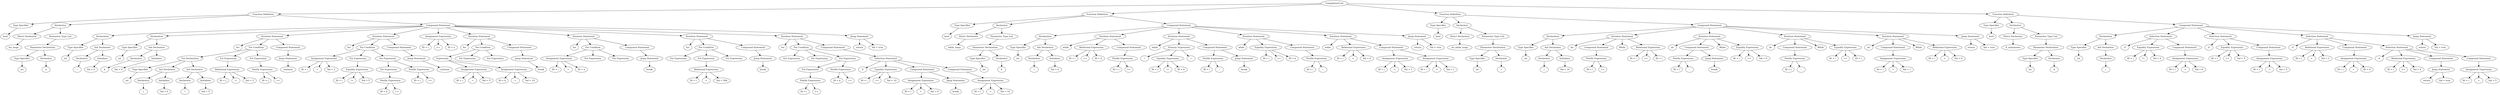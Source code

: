 digraph G {
		Q0[label="CompilationUnit"];
		Q0 -> Q1
		Q1[label="Function Definition"];
		Q1 -> Q2
		Q2[label="Type Specifier"];
		Q2 -> Q3
		Q3[label="bool"];
		Q1 -> Q4
		Q4[label="Declarator"];
		Q4 -> Q5
		Q5[label="Direct Declarator"];
		Q5 -> Q6
		Q6[label="for_loops"];
		Q4 -> Q7
		Q7[label="Parameter Type List"];
		Q7 -> Q8
		Q8[label="Parameter Declaration"];
		Q8 -> Q9
		Q9[label="Type Specifier"];
		Q9 -> Q10
		Q10[label="int"];
		Q8 -> Q11
		Q11[label="Declarator"];
		Q11 -> Q12
		Q12[label="a"];
		Q1 -> Q13
		Q13[label="Compound Statement"];
		Q13 -> Q14
		Q14[label="Declaration"];
		Q14 -> Q15
		Q15[label="Type Specifier"];
		Q15 -> Q16
		Q16[label="int"];
		Q14 -> Q17
		Q17[label="Init Declarator"];
		Q17 -> Q18
		Q18[label="Declarator"];
		Q18 -> Q19
		Q19[label="i"];
		Q17 -> Q20
		Q20[label="Initializer"];
		Q20 -> Q21
		Q21[label="Val = 0"];
		Q13 -> Q22
		Q22[label="Declaration"];
		Q22 -> Q23
		Q23[label="Type Specifier"];
		Q23 -> Q24
		Q24[label="int"];
		Q22 -> Q25
		Q25[label="Init Declarator"];
		Q25 -> Q26
		Q26[label="Declarator"];
		Q26 -> Q27
		Q27[label="k"];
		Q25 -> Q28
		Q28[label="Initializer"];
		Q28 -> Q29
		Q29[label="Val = 0"];
		Q13 -> Q30
		Q30[label="Iteration Statement"];
		Q30 -> Q31
		Q31[label="for"];
		Q30 -> Q32
		Q32[label="For Condition"];
		Q32 -> Q33
		Q33[label="For Declaration"];
		Q33 -> Q34
		Q34[label="Type Specifier"];
		Q34 -> Q35
		Q35[label="int"];
		Q33 -> Q36
		Q36[label="Init Declarator"];
		Q36 -> Q37
		Q37[label="Declarator"];
		Q37 -> Q38
		Q38[label="j"];
		Q36 -> Q39
		Q39[label="Initializer"];
		Q39 -> Q40
		Q40[label="Val = 0"];
		Q33 -> Q41
		Q41[label="Init Declarator"];
		Q41 -> Q42
		Q42[label="Declarator"];
		Q42 -> Q43
		Q43[label="l"];
		Q41 -> Q44
		Q44[label="Initializer"];
		Q44 -> Q45
		Q45[label="Val = 5"];
		Q32 -> Q46
		Q46[label="For Expression"];
		Q46 -> Q47
		Q47[label="Relational Expression"];
		Q47 -> Q48
		Q48[label="ID = j"];
		Q47 -> Q49
		Q49[label="<"];
		Q47 -> Q50
		Q50[label="Val = 3"];
		Q32 -> Q51
		Q51[label="For Expression"];
		Q51 -> Q52
		Q52[label="Postfix Expression"];
		Q52 -> Q53
		Q53[label="ID = j"];
		Q52 -> Q54
		Q54[label="++"];
		Q30 -> Q55
		Q55[label="Compound Statement"];
		Q55 -> Q56
		Q56[label="Jump Statement"];
		Q56 -> Q57
		Q57[label="continue"];
		Q13 -> Q58
		Q58[label="Iteration Statement"];
		Q58 -> Q59
		Q59[label="for"];
		Q58 -> Q60
		Q60[label="For Condition"];
		Q60 -> Q61
		Q61[label="Assignment Expression"];
		Q61 -> Q62
		Q62[label="ID = i"];
		Q61 -> Q63
		Q63[label="="];
		Q61 -> Q64
		Q64[label="Val = 2"];
		Q60 -> Q65
		Q65[label="For Expression"];
		Q65 -> Q66
		Q66[label="Equality Expression"];
		Q66 -> Q67
		Q67[label="ID = i"];
		Q66 -> Q68
		Q68[label="!="];
		Q66 -> Q69
		Q69[label="Val = 5"];
		Q60 -> Q70
		Q70[label="For Expression"];
		Q70 -> Q71
		Q71[label="For Expression"];
		Q71 -> Q72
		Q72[label="Postfix Expression"];
		Q72 -> Q73
		Q73[label="ID = k"];
		Q72 -> Q74
		Q74[label="++"];
		Q70 -> Q75
		Q75[label="Postfix Expression"];
		Q75 -> Q76
		Q76[label="ID = i"];
		Q75 -> Q77
		Q77[label="++"];
		Q58 -> Q78
		Q78[label="Compound Statement"];
		Q78 -> Q79
		Q79[label="Jump Statement"];
		Q79 -> Q80
		Q80[label="continue"];
		Q13 -> Q81
		Q81[label="Assignment Expression"];
		Q81 -> Q82
		Q82[label="ID = i"];
		Q81 -> Q83
		Q83[label="+="];
		Q81 -> Q84
		Q84[label="ID = a"];
		Q13 -> Q85
		Q85[label="Iteration Statement"];
		Q85 -> Q86
		Q86[label="for"];
		Q85 -> Q87
		Q87[label="For Condition"];
		Q87 -> Q88
		Q88[label="Expression"];
		Q88 -> Q89
		Q89[label="Assignment Expression"];
		Q89 -> Q90
		Q90[label="ID = i"];
		Q89 -> Q91
		Q91[label="="];
		Q89 -> Q92
		Q92[label="Val = 5"];
		Q88 -> Q93
		Q93[label="Assignment Expression"];
		Q93 -> Q94
		Q94[label="ID = k"];
		Q93 -> Q95
		Q95[label="="];
		Q93 -> Q96
		Q96[label="Val = 10"];
		Q87 -> Q97
		Q97[label="For Expression"];
		Q87 -> Q98
		Q98[label="For Expression"];
		Q85 -> Q99
		Q99[label="Compound Statement"];
		Q99 -> Q100
		Q100[label="Jump Statement"];
		Q100 -> Q101
		Q101[label="break"];
		Q13 -> Q102
		Q102[label="Iteration Statement"];
		Q102 -> Q103
		Q103[label="for"];
		Q102 -> Q104
		Q104[label="For Condition"];
		Q104 -> Q105
		Q105[label="Assignment Expression"];
		Q105 -> Q106
		Q106[label="ID = i"];
		Q105 -> Q107
		Q107[label="="];
		Q105 -> Q108
		Q108[label="ID = a"];
		Q104 -> Q109
		Q109[label="For Expression"];
		Q104 -> Q110
		Q110[label="For Expression"];
		Q102 -> Q111
		Q111[label="Compound Statement"];
		Q111 -> Q112
		Q112[label="Jump Statement"];
		Q112 -> Q113
		Q113[label="break"];
		Q13 -> Q114
		Q114[label="Iteration Statement"];
		Q114 -> Q115
		Q115[label="for"];
		Q114 -> Q116
		Q116[label="For Condition"];
		Q116 -> Q117
		Q117[label="For Expression"];
		Q116 -> Q118
		Q118[label="For Expression"];
		Q118 -> Q119
		Q119[label="Relational Expression"];
		Q119 -> Q120
		Q120[label="ID = i"];
		Q119 -> Q121
		Q121[label="<"];
		Q119 -> Q122
		Q122[label="Val = 500"];
		Q116 -> Q123
		Q123[label="For Expression"];
		Q114 -> Q124
		Q124[label="Compound Statement"];
		Q124 -> Q125
		Q125[label="Jump Statement"];
		Q125 -> Q126
		Q126[label="break"];
		Q13 -> Q127
		Q127[label="Iteration Statement"];
		Q127 -> Q128
		Q128[label="for"];
		Q127 -> Q129
		Q129[label="For Condition"];
		Q129 -> Q130
		Q130[label="For Expression"];
		Q129 -> Q131
		Q131[label="For Expression"];
		Q129 -> Q132
		Q132[label="For Expression"];
		Q132 -> Q133
		Q133[label="For Expression"];
		Q133 -> Q134
		Q134[label="Postfix Expression"];
		Q134 -> Q135
		Q135[label="ID = i"];
		Q134 -> Q136
		Q136[label="++"];
		Q132 -> Q137
		Q137[label="Postfix Expression"];
		Q137 -> Q138
		Q138[label="ID = k"];
		Q137 -> Q139
		Q139[label="++"];
		Q127 -> Q140
		Q140[label="Compound Statement"];
		Q140 -> Q141
		Q141[label="Selection Statement"];
		Q141 -> Q142
		Q142[label="if"];
		Q141 -> Q143
		Q143[label="Equality Expression"];
		Q143 -> Q144
		Q144[label="ID = i"];
		Q143 -> Q145
		Q145[label="=="];
		Q143 -> Q146
		Q146[label="Val = 10"];
		Q141 -> Q147
		Q147[label="Compound Statement"];
		Q147 -> Q148
		Q148[label="Assignment Expression"];
		Q148 -> Q149
		Q149[label="ID = i"];
		Q148 -> Q150
		Q150[label="="];
		Q148 -> Q151
		Q151[label="Val = 9"];
		Q147 -> Q152
		Q152[label="Jump Statement"];
		Q152 -> Q153
		Q153[label="break"];
		Q141 -> Q154
		Q154[label="Compound Statement"];
		Q154 -> Q155
		Q155[label="Assignment Expression"];
		Q155 -> Q156
		Q156[label="ID = i"];
		Q155 -> Q157
		Q157[label="="];
		Q155 -> Q158
		Q158[label="Val = 10"];
		Q13 -> Q159
		Q159[label="Jump Statement"];
		Q159 -> Q160
		Q160[label="return"];
		Q159 -> Q161
		Q161[label="Val = true"];
		Q0 -> Q162
		Q162[label="Function Definition"];
		Q162 -> Q163
		Q163[label="Type Specifier"];
		Q163 -> Q164
		Q164[label="bool"];
		Q162 -> Q165
		Q165[label="Declarator"];
		Q165 -> Q166
		Q166[label="Direct Declarator"];
		Q166 -> Q167
		Q167[label="while_loops"];
		Q165 -> Q168
		Q168[label="Parameter Type List"];
		Q168 -> Q169
		Q169[label="Parameter Declaration"];
		Q169 -> Q170
		Q170[label="Type Specifier"];
		Q170 -> Q171
		Q171[label="int"];
		Q169 -> Q172
		Q172[label="Declarator"];
		Q172 -> Q173
		Q173[label="b"];
		Q162 -> Q174
		Q174[label="Compound Statement"];
		Q174 -> Q175
		Q175[label="Declaration"];
		Q175 -> Q176
		Q176[label="Type Specifier"];
		Q176 -> Q177
		Q177[label="int"];
		Q175 -> Q178
		Q178[label="Init Declarator"];
		Q178 -> Q179
		Q179[label="Declarator"];
		Q179 -> Q180
		Q180[label="i"];
		Q178 -> Q181
		Q181[label="Initializer"];
		Q181 -> Q182
		Q182[label="Val = 0"];
		Q174 -> Q183
		Q183[label="Iteration Statement"];
		Q183 -> Q184
		Q184[label="while"];
		Q183 -> Q185
		Q185[label="Relational Expression"];
		Q185 -> Q186
		Q186[label="ID = i"];
		Q185 -> Q187
		Q187[label="<="];
		Q185 -> Q188
		Q188[label="ID = b"];
		Q183 -> Q189
		Q189[label="Compound Statement"];
		Q189 -> Q190
		Q190[label="Postfix Expression"];
		Q190 -> Q191
		Q191[label="ID = i"];
		Q190 -> Q192
		Q192[label="++"];
		Q174 -> Q193
		Q193[label="Iteration Statement"];
		Q193 -> Q194
		Q194[label="while"];
		Q193 -> Q195
		Q195[label="Primary Expression"];
		Q195 -> Q196
		Q196[label="("];
		Q195 -> Q197
		Q197[label="Equality Expression"];
		Q197 -> Q198
		Q198[label="ID = i"];
		Q197 -> Q199
		Q199[label="!="];
		Q197 -> Q200
		Q200[label="ID = b"];
		Q195 -> Q201
		Q201[label=")"];
		Q193 -> Q202
		Q202[label="Compound Statement"];
		Q202 -> Q203
		Q203[label="Postfix Expression"];
		Q203 -> Q204
		Q204[label="ID = i"];
		Q203 -> Q205
		Q205[label="--"];
		Q202 -> Q206
		Q206[label="Jump Statement"];
		Q206 -> Q207
		Q207[label="break"];
		Q174 -> Q208
		Q208[label="Iteration Statement"];
		Q208 -> Q209
		Q209[label="while"];
		Q208 -> Q210
		Q210[label="Equality Expression"];
		Q210 -> Q211
		Q211[label="ID = i"];
		Q210 -> Q212
		Q212[label="=="];
		Q210 -> Q213
		Q213[label="ID = b"];
		Q208 -> Q214
		Q214[label="Compound Statement"];
		Q214 -> Q215
		Q215[label="Postfix Expression"];
		Q215 -> Q216
		Q216[label="ID = i"];
		Q215 -> Q217
		Q217[label="--"];
		Q174 -> Q218
		Q218[label="Iteration Statement"];
		Q218 -> Q219
		Q219[label="while"];
		Q218 -> Q220
		Q220[label="Relational Expression"];
		Q220 -> Q221
		Q221[label="ID = i"];
		Q220 -> Q222
		Q222[label=">"];
		Q220 -> Q223
		Q223[label="Val = 0"];
		Q218 -> Q224
		Q224[label="Compound Statement"];
		Q224 -> Q225
		Q225[label="Assignment Expression"];
		Q225 -> Q226
		Q226[label="ID = i"];
		Q225 -> Q227
		Q227[label="-="];
		Q225 -> Q228
		Q228[label="Val = 1"];
		Q224 -> Q229
		Q229[label="Assignment Expression"];
		Q229 -> Q230
		Q230[label="ID = i"];
		Q229 -> Q231
		Q231[label="-="];
		Q229 -> Q232
		Q232[label="Val = 1"];
		Q174 -> Q233
		Q233[label="Jump Statement"];
		Q233 -> Q234
		Q234[label="return"];
		Q233 -> Q235
		Q235[label="Val = true"];
		Q0 -> Q236
		Q236[label="Function Definition"];
		Q236 -> Q237
		Q237[label="Type Specifier"];
		Q237 -> Q238
		Q238[label="bool"];
		Q236 -> Q239
		Q239[label="Declarator"];
		Q239 -> Q240
		Q240[label="Direct Declarator"];
		Q240 -> Q241
		Q241[label="do_while_loops"];
		Q239 -> Q242
		Q242[label="Parameter Type List"];
		Q242 -> Q243
		Q243[label="Parameter Declaration"];
		Q243 -> Q244
		Q244[label="Type Specifier"];
		Q244 -> Q245
		Q245[label="int"];
		Q243 -> Q246
		Q246[label="Declarator"];
		Q246 -> Q247
		Q247[label="c"];
		Q236 -> Q248
		Q248[label="Compound Statement"];
		Q248 -> Q249
		Q249[label="Declaration"];
		Q249 -> Q250
		Q250[label="Type Specifier"];
		Q250 -> Q251
		Q251[label="int"];
		Q249 -> Q252
		Q252[label="Init Declarator"];
		Q252 -> Q253
		Q253[label="Declarator"];
		Q253 -> Q254
		Q254[label="i"];
		Q252 -> Q255
		Q255[label="Initializer"];
		Q255 -> Q256
		Q256[label="Val = 10"];
		Q248 -> Q257
		Q257[label="Iteration Statement"];
		Q257 -> Q258
		Q258[label="do"];
		Q257 -> Q259
		Q259[label="Compound Statement"];
		Q259 -> Q260
		Q260[label="Postfix Expression"];
		Q260 -> Q261
		Q261[label="ID = i"];
		Q260 -> Q262
		Q262[label="++"];
		Q257 -> Q263
		Q263[label="While"];
		Q257 -> Q264
		Q264[label="Relational Expression"];
		Q264 -> Q265
		Q265[label="ID = i"];
		Q264 -> Q266
		Q266[label="<="];
		Q264 -> Q267
		Q267[label="ID = c"];
		Q248 -> Q268
		Q268[label="Iteration Statement"];
		Q268 -> Q269
		Q269[label="do"];
		Q268 -> Q270
		Q270[label="Compound Statement"];
		Q270 -> Q271
		Q271[label="Postfix Expression"];
		Q271 -> Q272
		Q272[label="ID = i"];
		Q271 -> Q273
		Q273[label="--"];
		Q270 -> Q274
		Q274[label="Jump Statement"];
		Q274 -> Q275
		Q275[label="break"];
		Q268 -> Q276
		Q276[label="While"];
		Q268 -> Q277
		Q277[label="Equality Expression"];
		Q277 -> Q278
		Q278[label="ID = i"];
		Q277 -> Q279
		Q279[label="=="];
		Q277 -> Q280
		Q280[label="Val = 0"];
		Q248 -> Q281
		Q281[label="Iteration Statement"];
		Q281 -> Q282
		Q282[label="do"];
		Q281 -> Q283
		Q283[label="Compound Statement"];
		Q283 -> Q284
		Q284[label="Postfix Expression"];
		Q284 -> Q285
		Q285[label="ID = i"];
		Q284 -> Q286
		Q286[label="--"];
		Q281 -> Q287
		Q287[label="While"];
		Q281 -> Q288
		Q288[label="Equality Expression"];
		Q288 -> Q289
		Q289[label="ID = i"];
		Q288 -> Q290
		Q290[label="=="];
		Q288 -> Q291
		Q291[label="ID = c"];
		Q248 -> Q292
		Q292[label="Iteration Statement"];
		Q292 -> Q293
		Q293[label="do"];
		Q292 -> Q294
		Q294[label="Compound Statement"];
		Q294 -> Q295
		Q295[label="Assignment Expression"];
		Q295 -> Q296
		Q296[label="ID = i"];
		Q295 -> Q297
		Q297[label="-="];
		Q295 -> Q298
		Q298[label="Val = 1"];
		Q292 -> Q299
		Q299[label="While"];
		Q292 -> Q300
		Q300[label="Relational Expression"];
		Q300 -> Q301
		Q301[label="ID = i"];
		Q300 -> Q302
		Q302[label=">"];
		Q300 -> Q303
		Q303[label="Val = 0"];
		Q248 -> Q304
		Q304[label="Jump Statement"];
		Q304 -> Q305
		Q305[label="return"];
		Q304 -> Q306
		Q306[label="Val = true"];
		Q0 -> Q307
		Q307[label="Function Definition"];
		Q307 -> Q308
		Q308[label="Type Specifier"];
		Q308 -> Q309
		Q309[label="bool"];
		Q307 -> Q310
		Q310[label="Declarator"];
		Q310 -> Q311
		Q311[label="Direct Declarator"];
		Q311 -> Q312
		Q312[label="if_statements"];
		Q310 -> Q313
		Q313[label="Parameter Type List"];
		Q313 -> Q314
		Q314[label="Parameter Declaration"];
		Q314 -> Q315
		Q315[label="Type Specifier"];
		Q315 -> Q316
		Q316[label="int"];
		Q314 -> Q317
		Q317[label="Declarator"];
		Q317 -> Q318
		Q318[label="d"];
		Q307 -> Q319
		Q319[label="Compound Statement"];
		Q319 -> Q320
		Q320[label="Declaration"];
		Q320 -> Q321
		Q321[label="Type Specifier"];
		Q321 -> Q322
		Q322[label="int"];
		Q320 -> Q323
		Q323[label="Init Declarator"];
		Q323 -> Q324
		Q324[label="Declarator"];
		Q324 -> Q325
		Q325[label="i"];
		Q319 -> Q326
		Q326[label="Selection Statement"];
		Q326 -> Q327
		Q327[label="if"];
		Q326 -> Q328
		Q328[label="Equality Expression"];
		Q328 -> Q329
		Q329[label="ID = i"];
		Q328 -> Q330
		Q330[label="!="];
		Q328 -> Q331
		Q331[label="Val = 0"];
		Q326 -> Q332
		Q332[label="Compound Statement"];
		Q332 -> Q333
		Q333[label="Assignment Expression"];
		Q333 -> Q334
		Q334[label="ID = i"];
		Q333 -> Q335
		Q335[label="="];
		Q333 -> Q336
		Q336[label="Val = 6"];
		Q319 -> Q337
		Q337[label="Selection Statement"];
		Q337 -> Q338
		Q338[label="if"];
		Q337 -> Q339
		Q339[label="Equality Expression"];
		Q339 -> Q340
		Q340[label="ID = i"];
		Q339 -> Q341
		Q341[label="=="];
		Q339 -> Q342
		Q342[label="Val = 5"];
		Q337 -> Q343
		Q343[label="Compound Statement"];
		Q343 -> Q344
		Q344[label="Assignment Expression"];
		Q344 -> Q345
		Q345[label="ID = i"];
		Q344 -> Q346
		Q346[label="-="];
		Q344 -> Q347
		Q347[label="Val = 5"];
		Q319 -> Q348
		Q348[label="Selection Statement"];
		Q348 -> Q349
		Q349[label="if"];
		Q348 -> Q350
		Q350[label="Relational Expression"];
		Q350 -> Q351
		Q351[label="ID = i"];
		Q350 -> Q352
		Q352[label=">"];
		Q350 -> Q353
		Q353[label="Val = 3"];
		Q348 -> Q354
		Q354[label="Compound Statement"];
		Q354 -> Q355
		Q355[label="Assignment Expression"];
		Q355 -> Q356
		Q356[label="ID = i"];
		Q355 -> Q357
		Q357[label="="];
		Q355 -> Q358
		Q358[label="ID = d"];
		Q348 -> Q359
		Q359[label="Selection Statement"];
		Q359 -> Q360
		Q360[label="if"];
		Q359 -> Q361
		Q361[label="Relational Expression"];
		Q361 -> Q362
		Q362[label="ID = i"];
		Q361 -> Q363
		Q363[label="<="];
		Q361 -> Q364
		Q364[label="Val = 4"];
		Q359 -> Q365
		Q365[label="Compound Statement"];
		Q365 -> Q366
		Q366[label="Jump Statement"];
		Q366 -> Q367
		Q367[label="return"];
		Q366 -> Q368
		Q368[label="Val = true"];
		Q359 -> Q369
		Q369[label="Compound Statement"];
		Q369 -> Q370
		Q370[label="Assignment Expression"];
		Q370 -> Q371
		Q371[label="ID = i"];
		Q370 -> Q372
		Q372[label="="];
		Q370 -> Q373
		Q373[label="Val = 5"];
		Q319 -> Q374
		Q374[label="Jump Statement"];
		Q374 -> Q375
		Q375[label="return"];
		Q374 -> Q376
		Q376[label="Val = true"];
		
}